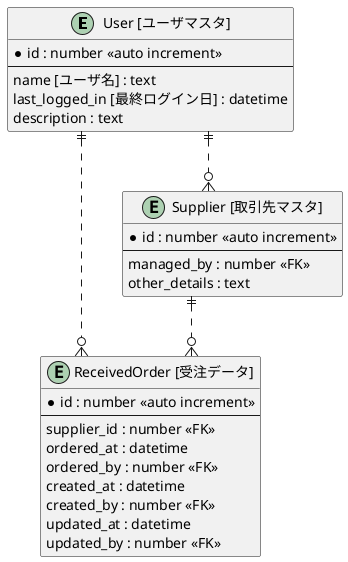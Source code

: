 @startuml

' avoid problems with angled crows feet
skinparam linetype ortho

entity "User [ユーザマスタ]" as User {
  *id : number <<auto increment>>
  --
  name [ユーザ名] : text
  last_logged_in [最終ログイン日] : datetime
  description : text
}

entity "ReceivedOrder [受注データ]" as ReceivedOrder {
  *id : number <<auto increment>>
  --
  supplier_id : number <<FK>>
  ordered_at : datetime
  ordered_by : number <<FK>>
  created_at : datetime
  created_by : number <<FK>>
  updated_at : datetime
  updated_by : number <<FK>>
}

entity "Supplier [取引先マスタ]" as Supplier {
  *id : number <<auto increment>>
  --
  managed_by : number <<FK>>
  other_details : text
}

User ||..o{ ReceivedOrder
User ||..o{ Supplier
Supplier ||..o{ ReceivedOrder

@enduml
